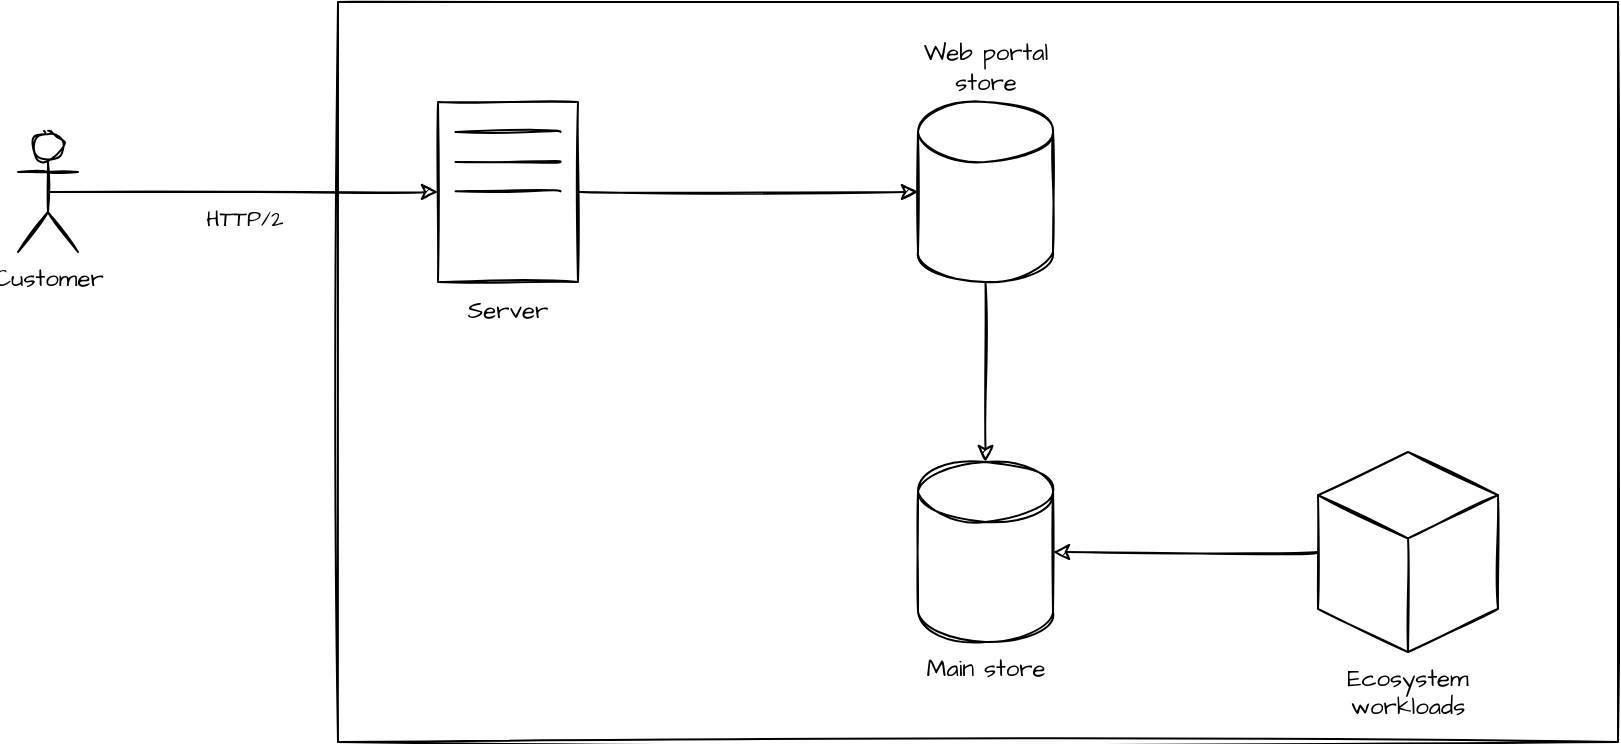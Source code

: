 <mxfile version="16.1.2" type="device"><diagram id="suYDXoE6UV7S9hPXHR1j" name="Page-1"><mxGraphModel dx="1452" dy="445" grid="1" gridSize="10" guides="1" tooltips="1" connect="1" arrows="1" fold="1" page="1" pageScale="1" pageWidth="850" pageHeight="1100" math="0" shadow="0"><root><mxCell id="0"/><mxCell id="1" parent="0"/><mxCell id="i-X2izh6DQtr0b7NUv5i-12" value="" style="rounded=0;whiteSpace=wrap;html=1;sketch=1;fillColor=none;" vertex="1" parent="1"><mxGeometry x="50" y="220" width="640" height="370" as="geometry"/></mxCell><mxCell id="i-X2izh6DQtr0b7NUv5i-14" style="edgeStyle=orthogonalEdgeStyle;curved=1;rounded=1;sketch=1;orthogonalLoop=1;jettySize=auto;html=1;exitX=0;exitY=0.5;exitDx=0;exitDy=0;exitPerimeter=0;entryX=1;entryY=0.5;entryDx=0;entryDy=0;entryPerimeter=0;" edge="1" parent="1" source="i-X2izh6DQtr0b7NUv5i-2" target="i-X2izh6DQtr0b7NUv5i-3"><mxGeometry relative="1" as="geometry"/></mxCell><mxCell id="i-X2izh6DQtr0b7NUv5i-2" value="Ecosystem workloads" style="html=1;whiteSpace=wrap;shape=isoCube2;backgroundOutline=1;isoAngle=15;rounded=1;sketch=1;fontFamily=Architects Daughter;fontSource=https%3A%2F%2Ffonts.googleapis.com%2Fcss%3Ffamily%3DArchitects%2BDaughter;labelPosition=center;verticalLabelPosition=bottom;align=center;verticalAlign=top;fillColor=none;" vertex="1" parent="1"><mxGeometry x="540" y="445" width="90" height="100" as="geometry"/></mxCell><mxCell id="i-X2izh6DQtr0b7NUv5i-3" value="Main store" style="shape=cylinder3;whiteSpace=wrap;html=1;boundedLbl=1;backgroundOutline=1;size=15;rounded=1;sketch=1;aspect=fixed;fontFamily=Architects Daughter;fontSource=https%3A%2F%2Ffonts.googleapis.com%2Fcss%3Ffamily%3DArchitects%2BDaughter;labelPosition=center;verticalLabelPosition=bottom;align=center;verticalAlign=top;labelBorderColor=none;fillColor=none;" vertex="1" parent="1"><mxGeometry x="340" y="450" width="67.5" height="90" as="geometry"/></mxCell><mxCell id="i-X2izh6DQtr0b7NUv5i-13" style="edgeStyle=orthogonalEdgeStyle;curved=1;rounded=1;sketch=1;orthogonalLoop=1;jettySize=auto;html=1;exitX=0.5;exitY=1;exitDx=0;exitDy=0;exitPerimeter=0;" edge="1" parent="1" source="i-X2izh6DQtr0b7NUv5i-10" target="i-X2izh6DQtr0b7NUv5i-3"><mxGeometry relative="1" as="geometry"/></mxCell><mxCell id="i-X2izh6DQtr0b7NUv5i-10" value="Web portal store" style="shape=cylinder3;whiteSpace=wrap;html=1;boundedLbl=1;backgroundOutline=1;size=15;rounded=1;sketch=1;aspect=fixed;fontFamily=Architects Daughter;fontSource=https%3A%2F%2Ffonts.googleapis.com%2Fcss%3Ffamily%3DArchitects%2BDaughter;labelPosition=center;verticalLabelPosition=top;align=center;verticalAlign=bottom;fillColor=none;" vertex="1" parent="1"><mxGeometry x="340" y="270" width="67.5" height="90" as="geometry"/></mxCell><mxCell id="i-X2izh6DQtr0b7NUv5i-11" value="Customer" style="shape=umlActor;verticalLabelPosition=bottom;verticalAlign=top;html=1;outlineConnect=0;rounded=1;sketch=1;fontFamily=Architects Daughter;fontSource=https%3A%2F%2Ffonts.googleapis.com%2Fcss%3Ffamily%3DArchitects%2BDaughter;fillColor=none;" vertex="1" parent="1"><mxGeometry x="-110" y="285" width="30" height="60" as="geometry"/></mxCell><mxCell id="i-X2izh6DQtr0b7NUv5i-15" style="edgeStyle=orthogonalEdgeStyle;curved=1;rounded=1;sketch=1;orthogonalLoop=1;jettySize=auto;html=1;exitX=1;exitY=0.5;exitDx=0;exitDy=0;entryX=0;entryY=0.5;entryDx=0;entryDy=0;entryPerimeter=0;" edge="1" parent="1" source="i-X2izh6DQtr0b7NUv5i-5" target="i-X2izh6DQtr0b7NUv5i-10"><mxGeometry relative="1" as="geometry"/></mxCell><mxCell id="i-X2izh6DQtr0b7NUv5i-16" value="HTTP/2" style="edgeStyle=orthogonalEdgeStyle;curved=1;rounded=1;sketch=1;orthogonalLoop=1;jettySize=auto;html=1;exitX=0;exitY=0.5;exitDx=0;exitDy=0;entryX=0.5;entryY=0.5;entryDx=0;entryDy=0;entryPerimeter=0;startArrow=classic;startFill=1;endArrow=none;endFill=0;fontFamily=Architects Daughter;fontSource=https%3A%2F%2Ffonts.googleapis.com%2Fcss%3Ffamily%3DArchitects%2BDaughter;labelBackgroundColor=none;labelPosition=center;verticalLabelPosition=bottom;align=center;verticalAlign=top;" edge="1" parent="1" source="i-X2izh6DQtr0b7NUv5i-5" target="i-X2izh6DQtr0b7NUv5i-11"><mxGeometry relative="1" as="geometry"/></mxCell><mxCell id="i-X2izh6DQtr0b7NUv5i-9" value="Server" style="group;fontFamily=Architects Daughter;fontSource=https%3A%2F%2Ffonts.googleapis.com%2Fcss%3Ffamily%3DArchitects%2BDaughter;labelPosition=center;verticalLabelPosition=bottom;align=center;verticalAlign=top;fillColor=none;" vertex="1" connectable="0" parent="1"><mxGeometry x="100" y="270" width="70" height="90" as="geometry"/></mxCell><mxCell id="i-X2izh6DQtr0b7NUv5i-5" value="" style="rounded=0;whiteSpace=wrap;html=1;sketch=1;fillColor=none;" vertex="1" parent="i-X2izh6DQtr0b7NUv5i-9"><mxGeometry width="70" height="90" as="geometry"/></mxCell><mxCell id="i-X2izh6DQtr0b7NUv5i-6" value="" style="endArrow=none;html=1;rounded=1;sketch=1;curved=1;" edge="1" parent="i-X2izh6DQtr0b7NUv5i-9"><mxGeometry width="50" height="50" relative="1" as="geometry"><mxPoint x="61.25" y="15.0" as="sourcePoint"/><mxPoint x="8.75" y="15.0" as="targetPoint"/></mxGeometry></mxCell><mxCell id="i-X2izh6DQtr0b7NUv5i-7" value="" style="endArrow=none;html=1;rounded=1;sketch=1;curved=1;" edge="1" parent="i-X2izh6DQtr0b7NUv5i-9"><mxGeometry width="50" height="50" relative="1" as="geometry"><mxPoint x="61.25" y="30.0" as="sourcePoint"/><mxPoint x="8.75" y="30.0" as="targetPoint"/></mxGeometry></mxCell><mxCell id="i-X2izh6DQtr0b7NUv5i-8" value="" style="endArrow=none;html=1;rounded=1;sketch=1;curved=1;" edge="1" parent="i-X2izh6DQtr0b7NUv5i-9"><mxGeometry width="50" height="50" relative="1" as="geometry"><mxPoint x="61.25" y="44.655" as="sourcePoint"/><mxPoint x="8.75" y="44.655" as="targetPoint"/></mxGeometry></mxCell></root></mxGraphModel></diagram></mxfile>